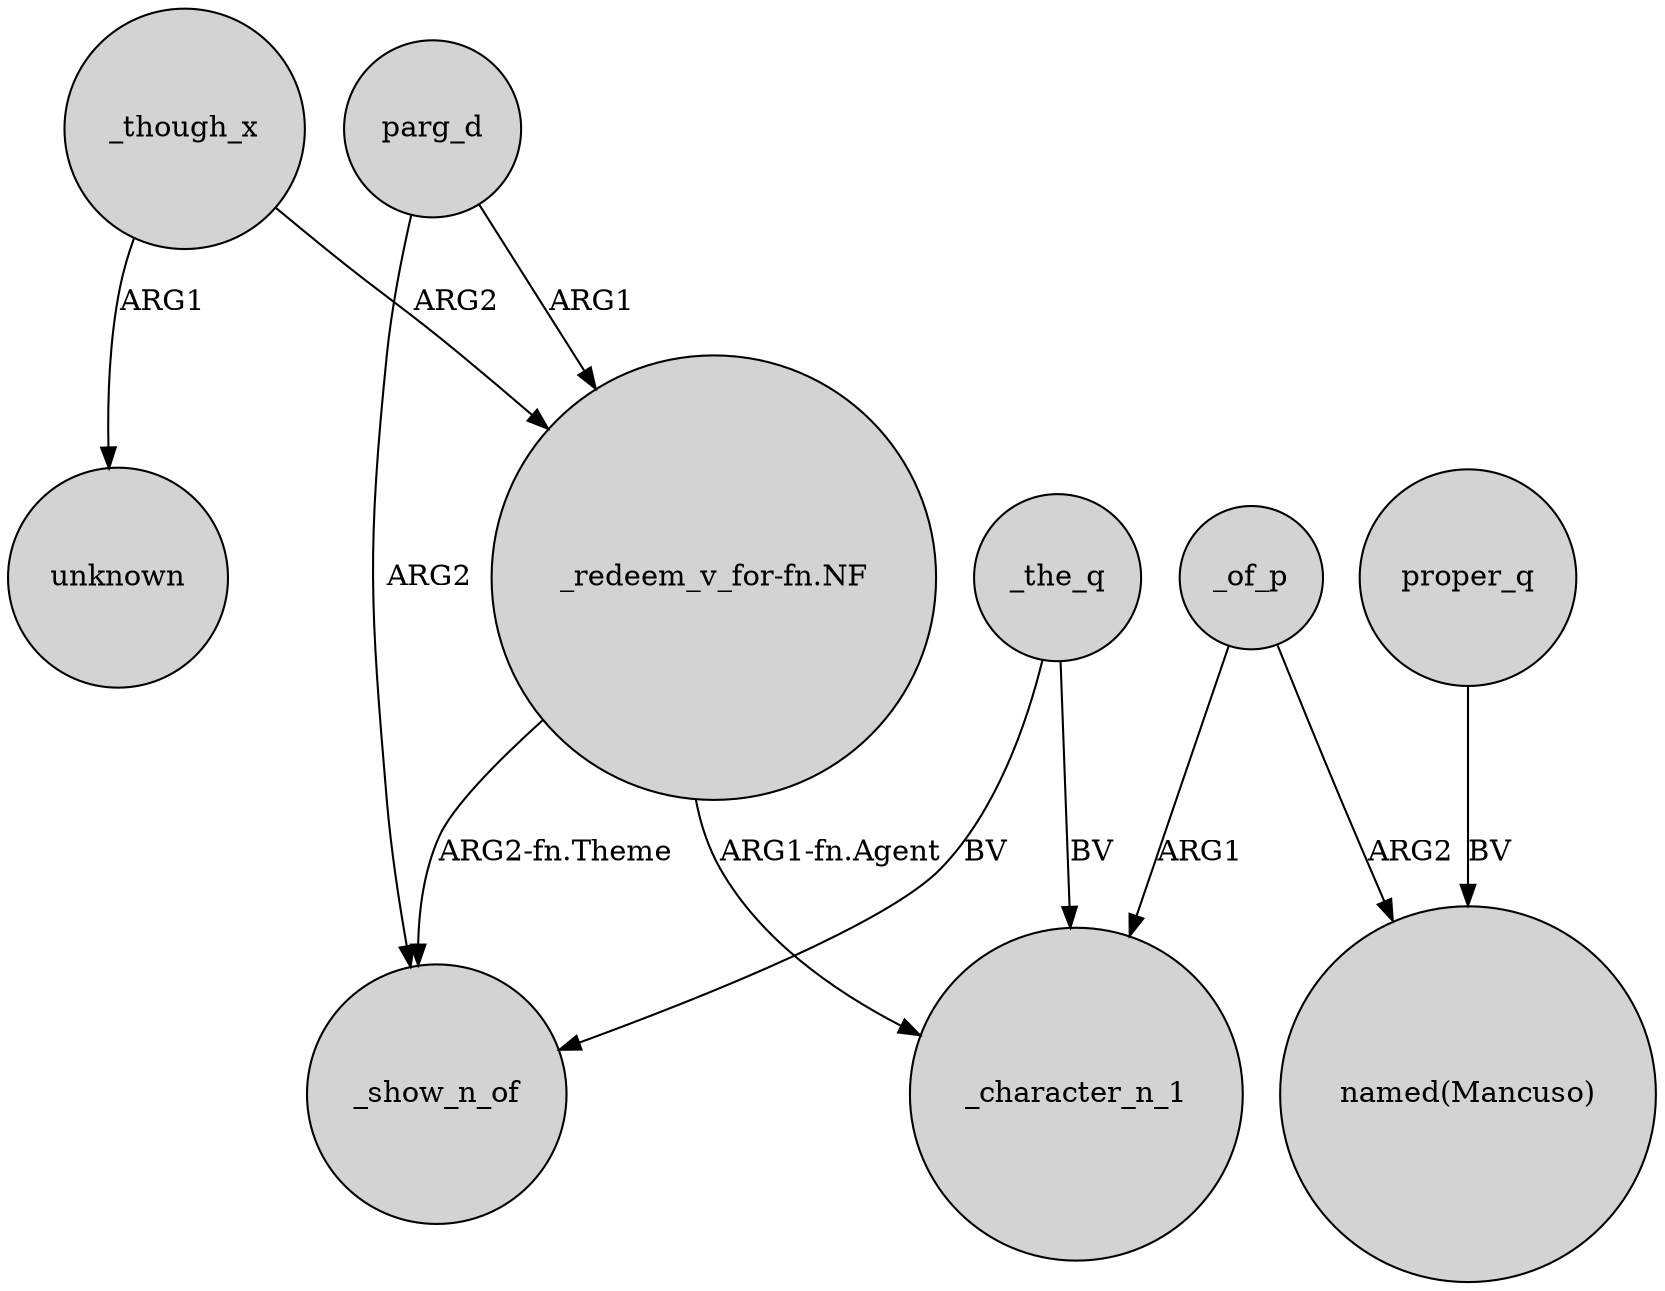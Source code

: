 digraph {
	node [shape=circle style=filled]
	_the_q -> _character_n_1 [label=BV]
	_though_x -> unknown [label=ARG1]
	"_redeem_v_for-fn.NF" -> _show_n_of [label="ARG2-fn.Theme"]
	parg_d -> "_redeem_v_for-fn.NF" [label=ARG1]
	proper_q -> "named(Mancuso)" [label=BV]
	parg_d -> _show_n_of [label=ARG2]
	_of_p -> _character_n_1 [label=ARG1]
	_of_p -> "named(Mancuso)" [label=ARG2]
	"_redeem_v_for-fn.NF" -> _character_n_1 [label="ARG1-fn.Agent"]
	_though_x -> "_redeem_v_for-fn.NF" [label=ARG2]
	_the_q -> _show_n_of [label=BV]
}

